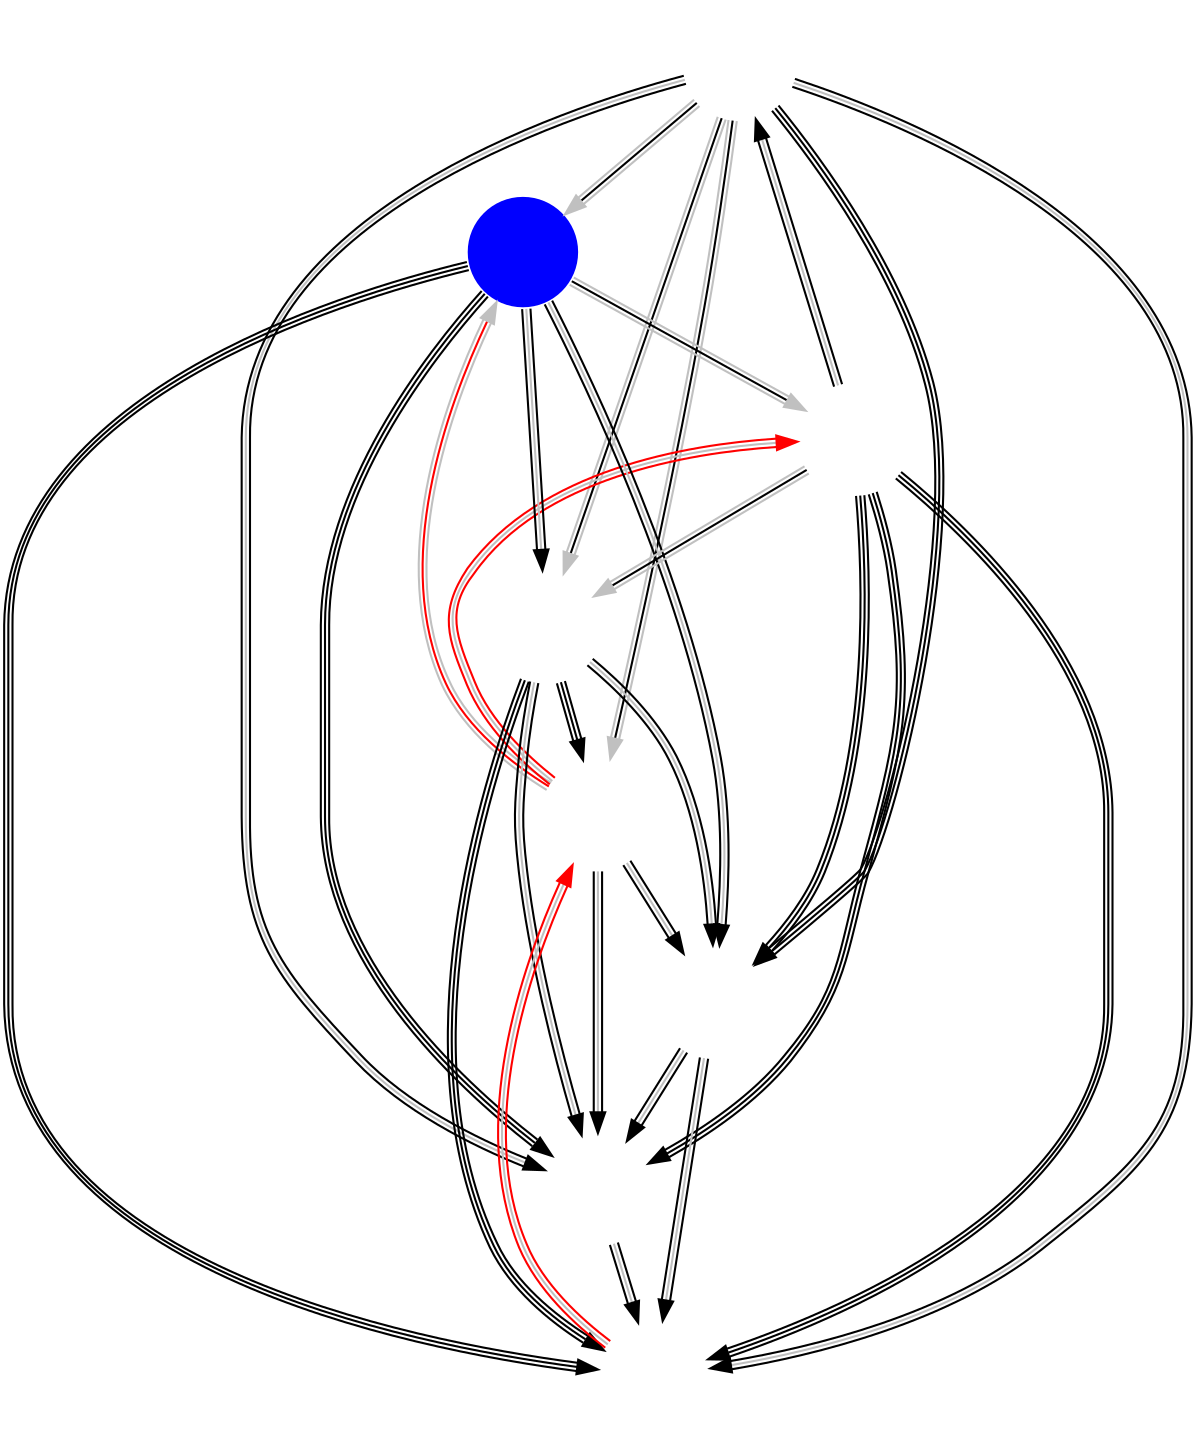 digraph NA {
	node [shape=circle fixedsize=true width=.75 label="" color="white"];
	imagepath="logos/";
	GFE	[ image="gale-force-esports.png" ];
	NT	[ image="no-tomorrow.png" ];
	TS	[ image="tempo-storm.png" style=filled fillcolor=blue ];
	TF	[ image="team-freedom.png" ];
	R2E	[ image="roll20.png" ];
	SSS	[ image="superstars.png" ];
	NVT	[ image="naventic.png" ];
	EID	[ image="even-in-death.png" ];

	/* Phase 1 Aggregates */
//	GFE	->	NT	[ color="lightgray:lightgray" ]
//	GFE	->	TS	[ color="lightgray" ]
//	GFE	->	TF	[ color="lightgray:lightgray" ]
//	R2E	->	GFE	[ color="lightgray" ]
//	GFE	->	SSS	[ color="lightgray:lightgray:lightgray" ]
//	GFE	->	NVT	[ color="lightgray:lightgray:lightgray" ]
//	TS	->	NT	[ color="lightgray:lightgray:lightgray" ]
//	TF	->	NT	[ color="lightgray" ]
//	R2E	->	NT	[ color="lightgray:lightgray" ]
//	SSS	->	NT	[ color="lightgray:lightgray" ]
//	NT	->	NVT	[ color="lightgray" ]
//	TS	->	TF	[ color="lightgray:lightgray" constraint="false" ]
//	TS	->	R2E	[ color="lightgray" ]
//	TS	->	SSS	[ color="lightgray:lightgray" ]
//	TS	->	NVT	[ color="lightgray" ]
//	R2E	->	TF	[ color="lightgray:lightgray:lightgray" ]
//	TF	->	SSS	[ color="lightgray" ]
//	TF	->	NVT	[ color="lightgray:lightgray:lightgray" ]
//	R2E	->	SSS	[ color="lightgray:lightgray:lightgray" ]
//	R2E	->	NVT	[ color="lightgray:lightgray:lightgray" ]
//	SSS	->	NVT	[ color="lightgray:lightgray" ]

	/* Phase 2 Group stage 1 - Round 1 */
	NT	->	SSS	[ color="black:gray:black" ]
	TF	->	EID	[ color="black:black:black" ]
	NT	->	TF	[ /*color="black:gray:black"*/ color="red:gray:red" constraint="false" ]
	GFE	->	NVT	[ color="black:gray:black" ]
	GFE	->	R2E	[ color="gray:black:gray" ]
	TS	->	EID	[ color="black:black:black" ]

	/* Phase 2 Group stage 1 - Round 2 */
	GFE	->	TS	[ color="gray:black:gray" ]
	R2E	->	NVT	[ color="black:gray:black" ]
	SSS	->	EID	[ color="black:gray:black" ]
	TF	->	NVT	[ color="black:black:black" ]
	NT	->	TS	[ /*color="gray:black:gray"*/ color="gray:red:gray" constraint="false" ]
	R2E	->	SSS	[ color="black:gray:black" ]

	/* Phase 2 Group stage 1 - Round 3 */
	GFE	->	NT	[ color="gray:black:gray" ]
	TF	->	SSS	[ color="black:black:black" ]
	TS	->	NVT	[ color="black:black:black" ]
	R2E	->	EID	[ color="black:black:black" ]
	TF	->	GFE	[ color="black:gray:black" ]
	TS	->	SSS	[ color="black:gray:black" ]

	/* Phase 2 Group stage 1 - Round 4 */
	NT	->	NVT	[ color="black:gray:black" ]
	TF	->	R2E	[ color="gray:black:gray" ]
	TS	->	R2E	[ color="black:gray:black" ]
	GFE	->	EID	[ color="black:gray:black" ]
	EID	->	NT	[ /*color="black:gray:black"*/ color="red:gray:red" constraint="false" ]
	SSS	->	NVT	[ color="black:gray:black" ]

	/* Phase 2 Group stage 1 - Round 5 */
	R2E	->	NT	[ color="black:black:black" ]
	GFE	->	SSS	[ color="black:black:black" ]
	NVT	->	EID	[ color="black:gray:black" ]
	TS	->	TF	[ color="gray:black:gray" ]

	edge [ color="gray" dir="none" constraint="false" style="dashed"]
	
}
